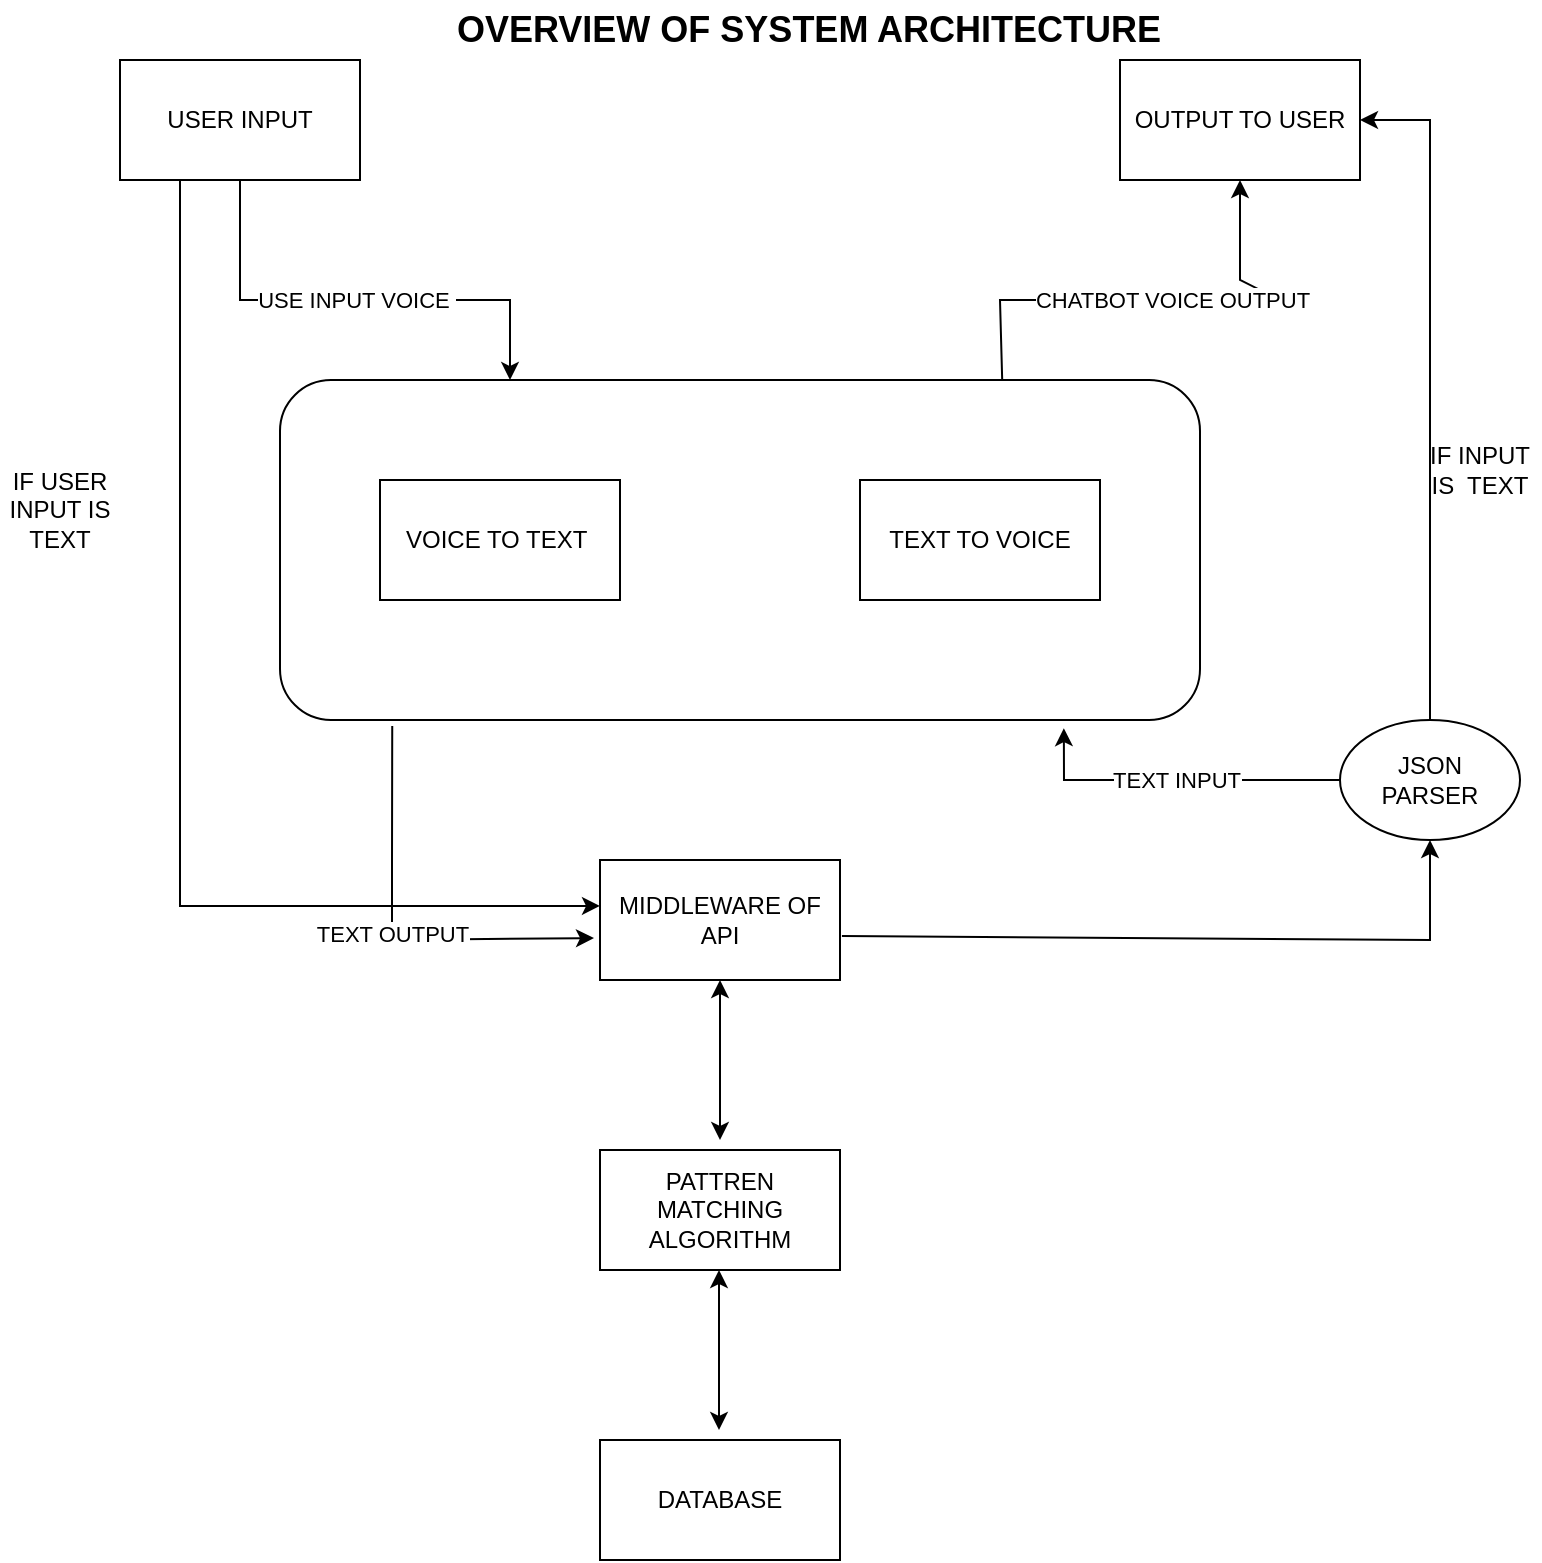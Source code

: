 <mxfile version="22.0.8" type="device">
  <diagram name="Page-1" id="B5kTWqLc53q982HK3Fcd">
    <mxGraphModel dx="2248" dy="1195" grid="1" gridSize="10" guides="1" tooltips="1" connect="1" arrows="1" fold="1" page="1" pageScale="1" pageWidth="827" pageHeight="1169" math="0" shadow="0">
      <root>
        <mxCell id="0" />
        <mxCell id="1" parent="0" />
        <mxCell id="KHluLP8cQaQGa4dWnNi9-1" value="USER INPUT" style="rounded=0;whiteSpace=wrap;html=1;" parent="1" vertex="1">
          <mxGeometry x="80" y="40" width="120" height="60" as="geometry" />
        </mxCell>
        <mxCell id="KHluLP8cQaQGa4dWnNi9-2" value="OUTPUT TO USER" style="rounded=0;whiteSpace=wrap;html=1;" parent="1" vertex="1">
          <mxGeometry x="580" y="40" width="120" height="60" as="geometry" />
        </mxCell>
        <mxCell id="KHluLP8cQaQGa4dWnNi9-6" value="" style="rounded=1;whiteSpace=wrap;html=1;" parent="1" vertex="1">
          <mxGeometry x="160" y="200" width="460" height="170" as="geometry" />
        </mxCell>
        <mxCell id="KHluLP8cQaQGa4dWnNi9-7" value="VOICE TO TEXT&amp;nbsp;" style="rounded=0;whiteSpace=wrap;html=1;" parent="1" vertex="1">
          <mxGeometry x="210" y="250" width="120" height="60" as="geometry" />
        </mxCell>
        <mxCell id="KHluLP8cQaQGa4dWnNi9-8" value="TEXT TO VOICE" style="rounded=0;whiteSpace=wrap;html=1;" parent="1" vertex="1">
          <mxGeometry x="450" y="250" width="120" height="60" as="geometry" />
        </mxCell>
        <mxCell id="KHluLP8cQaQGa4dWnNi9-9" value="MIDDLEWARE OF API" style="rounded=0;whiteSpace=wrap;html=1;" parent="1" vertex="1">
          <mxGeometry x="320" y="440" width="120" height="60" as="geometry" />
        </mxCell>
        <mxCell id="KHluLP8cQaQGa4dWnNi9-10" value="PATTREN MATCHING ALGORITHM" style="rounded=0;whiteSpace=wrap;html=1;" parent="1" vertex="1">
          <mxGeometry x="320" y="585" width="120" height="60" as="geometry" />
        </mxCell>
        <mxCell id="KHluLP8cQaQGa4dWnNi9-11" value="DATABASE" style="rounded=0;whiteSpace=wrap;html=1;" parent="1" vertex="1">
          <mxGeometry x="320" y="730" width="120" height="60" as="geometry" />
        </mxCell>
        <mxCell id="KHluLP8cQaQGa4dWnNi9-14" value="USE INPUT VOICE&amp;nbsp;" style="endArrow=classic;html=1;rounded=0;exitX=0.5;exitY=1;exitDx=0;exitDy=0;entryX=0.25;entryY=0;entryDx=0;entryDy=0;" parent="1" source="KHluLP8cQaQGa4dWnNi9-1" target="KHluLP8cQaQGa4dWnNi9-6" edge="1">
          <mxGeometry relative="1" as="geometry">
            <mxPoint x="450" y="160" as="sourcePoint" />
            <mxPoint x="610" y="160" as="targetPoint" />
            <Array as="points">
              <mxPoint x="140" y="160" />
              <mxPoint x="275" y="160" />
            </Array>
          </mxGeometry>
        </mxCell>
        <mxCell id="KHluLP8cQaQGa4dWnNi9-18" value="CHATBOT VOICE OUTPUT" style="endArrow=classic;html=1;rounded=0;exitX=0.785;exitY=0;exitDx=0;exitDy=0;exitPerimeter=0;entryX=0.5;entryY=1;entryDx=0;entryDy=0;" parent="1" source="KHluLP8cQaQGa4dWnNi9-6" target="KHluLP8cQaQGa4dWnNi9-2" edge="1">
          <mxGeometry x="0.0" relative="1" as="geometry">
            <mxPoint x="520" y="160" as="sourcePoint" />
            <mxPoint x="620" y="160" as="targetPoint" />
            <Array as="points">
              <mxPoint x="520" y="160" />
              <mxPoint x="660" y="160" />
              <mxPoint x="640" y="150" />
            </Array>
            <mxPoint as="offset" />
          </mxGeometry>
        </mxCell>
        <mxCell id="KHluLP8cQaQGa4dWnNi9-21" value="JSON&lt;br&gt;PARSER" style="ellipse;whiteSpace=wrap;html=1;" parent="1" vertex="1">
          <mxGeometry x="690" y="370" width="90" height="60" as="geometry" />
        </mxCell>
        <mxCell id="KHluLP8cQaQGa4dWnNi9-22" value="" style="endArrow=classic;html=1;rounded=0;exitX=0.122;exitY=1.018;exitDx=0;exitDy=0;exitPerimeter=0;entryX=-0.025;entryY=0.65;entryDx=0;entryDy=0;entryPerimeter=0;" parent="1" source="KHluLP8cQaQGa4dWnNi9-6" target="KHluLP8cQaQGa4dWnNi9-9" edge="1">
          <mxGeometry relative="1" as="geometry">
            <mxPoint x="420" y="460" as="sourcePoint" />
            <mxPoint x="320" y="470" as="targetPoint" />
            <Array as="points">
              <mxPoint x="216" y="440" />
              <mxPoint x="216" y="480" />
            </Array>
          </mxGeometry>
        </mxCell>
        <mxCell id="KHluLP8cQaQGa4dWnNi9-23" value="TEXT OUTPUT" style="edgeLabel;resizable=0;html=1;align=center;verticalAlign=middle;" parent="KHluLP8cQaQGa4dWnNi9-22" connectable="0" vertex="1">
          <mxGeometry relative="1" as="geometry" />
        </mxCell>
        <mxCell id="KHluLP8cQaQGa4dWnNi9-24" value="" style="endArrow=classic;html=1;rounded=0;exitX=0.5;exitY=0;exitDx=0;exitDy=0;entryX=1;entryY=0.5;entryDx=0;entryDy=0;" parent="1" source="KHluLP8cQaQGa4dWnNi9-21" target="KHluLP8cQaQGa4dWnNi9-2" edge="1">
          <mxGeometry width="50" height="50" relative="1" as="geometry">
            <mxPoint x="450" y="480" as="sourcePoint" />
            <mxPoint x="825" y="70" as="targetPoint" />
            <Array as="points">
              <mxPoint x="735" y="70" />
            </Array>
          </mxGeometry>
        </mxCell>
        <mxCell id="KHluLP8cQaQGa4dWnNi9-25" value="" style="endArrow=classic;html=1;rounded=0;exitX=0;exitY=0.5;exitDx=0;exitDy=0;entryX=0.852;entryY=1.024;entryDx=0;entryDy=0;entryPerimeter=0;" parent="1" source="KHluLP8cQaQGa4dWnNi9-21" target="KHluLP8cQaQGa4dWnNi9-6" edge="1">
          <mxGeometry relative="1" as="geometry">
            <mxPoint x="760" y="400" as="sourcePoint" />
            <mxPoint x="540" y="400" as="targetPoint" />
            <Array as="points">
              <mxPoint x="552" y="400" />
            </Array>
          </mxGeometry>
        </mxCell>
        <mxCell id="KHluLP8cQaQGa4dWnNi9-26" value="TEXT INPUT" style="edgeLabel;resizable=0;html=1;align=center;verticalAlign=middle;" parent="KHluLP8cQaQGa4dWnNi9-25" connectable="0" vertex="1">
          <mxGeometry relative="1" as="geometry" />
        </mxCell>
        <mxCell id="KHluLP8cQaQGa4dWnNi9-28" value="" style="endArrow=classic;html=1;rounded=0;exitX=1.008;exitY=0.633;exitDx=0;exitDy=0;entryX=0.5;entryY=1;entryDx=0;entryDy=0;exitPerimeter=0;" parent="1" source="KHluLP8cQaQGa4dWnNi9-9" target="KHluLP8cQaQGa4dWnNi9-21" edge="1">
          <mxGeometry width="50" height="50" relative="1" as="geometry">
            <mxPoint x="450" y="440" as="sourcePoint" />
            <mxPoint x="830" y="480" as="targetPoint" />
            <Array as="points">
              <mxPoint x="735" y="480" />
            </Array>
          </mxGeometry>
        </mxCell>
        <mxCell id="KHluLP8cQaQGa4dWnNi9-29" value="" style="endArrow=classic;startArrow=classic;html=1;rounded=0;entryX=0.5;entryY=1;entryDx=0;entryDy=0;" parent="1" target="KHluLP8cQaQGa4dWnNi9-9" edge="1">
          <mxGeometry width="50" height="50" relative="1" as="geometry">
            <mxPoint x="380" y="580" as="sourcePoint" />
            <mxPoint x="390" y="510" as="targetPoint" />
          </mxGeometry>
        </mxCell>
        <mxCell id="KHluLP8cQaQGa4dWnNi9-30" value="" style="endArrow=classic;startArrow=classic;html=1;rounded=0;entryX=0.5;entryY=1;entryDx=0;entryDy=0;" parent="1" edge="1">
          <mxGeometry width="50" height="50" relative="1" as="geometry">
            <mxPoint x="379.5" y="725" as="sourcePoint" />
            <mxPoint x="379.5" y="645" as="targetPoint" />
          </mxGeometry>
        </mxCell>
        <mxCell id="KHluLP8cQaQGa4dWnNi9-32" value="IF USER INPUT IS TEXT" style="text;html=1;strokeColor=none;fillColor=none;align=center;verticalAlign=middle;whiteSpace=wrap;rounded=0;" parent="1" vertex="1">
          <mxGeometry x="20" y="250" width="60" height="30" as="geometry" />
        </mxCell>
        <mxCell id="KHluLP8cQaQGa4dWnNi9-33" value="IF INPUT IS&amp;nbsp; TEXT" style="text;html=1;strokeColor=none;fillColor=none;align=center;verticalAlign=middle;whiteSpace=wrap;rounded=0;" parent="1" vertex="1">
          <mxGeometry x="730" y="230" width="60" height="30" as="geometry" />
        </mxCell>
        <mxCell id="KHluLP8cQaQGa4dWnNi9-34" value="" style="endArrow=classic;html=1;rounded=0;exitX=0.25;exitY=1;exitDx=0;exitDy=0;entryX=0;entryY=0.383;entryDx=0;entryDy=0;entryPerimeter=0;" parent="1" source="KHluLP8cQaQGa4dWnNi9-1" target="KHluLP8cQaQGa4dWnNi9-9" edge="1">
          <mxGeometry width="50" height="50" relative="1" as="geometry">
            <mxPoint x="310" y="330" as="sourcePoint" />
            <mxPoint x="360" y="280" as="targetPoint" />
            <Array as="points">
              <mxPoint x="110" y="463" />
            </Array>
          </mxGeometry>
        </mxCell>
        <mxCell id="KHluLP8cQaQGa4dWnNi9-35" value="&lt;b&gt;&lt;font style=&quot;font-size: 18px;&quot;&gt;OVERVIEW OF SYSTEM ARCHITECTURE&lt;/font&gt;&lt;/b&gt;" style="text;html=1;strokeColor=none;fillColor=none;align=center;verticalAlign=middle;whiteSpace=wrap;rounded=0;" parent="1" vertex="1">
          <mxGeometry x="180" y="10" width="489" height="30" as="geometry" />
        </mxCell>
      </root>
    </mxGraphModel>
  </diagram>
</mxfile>
